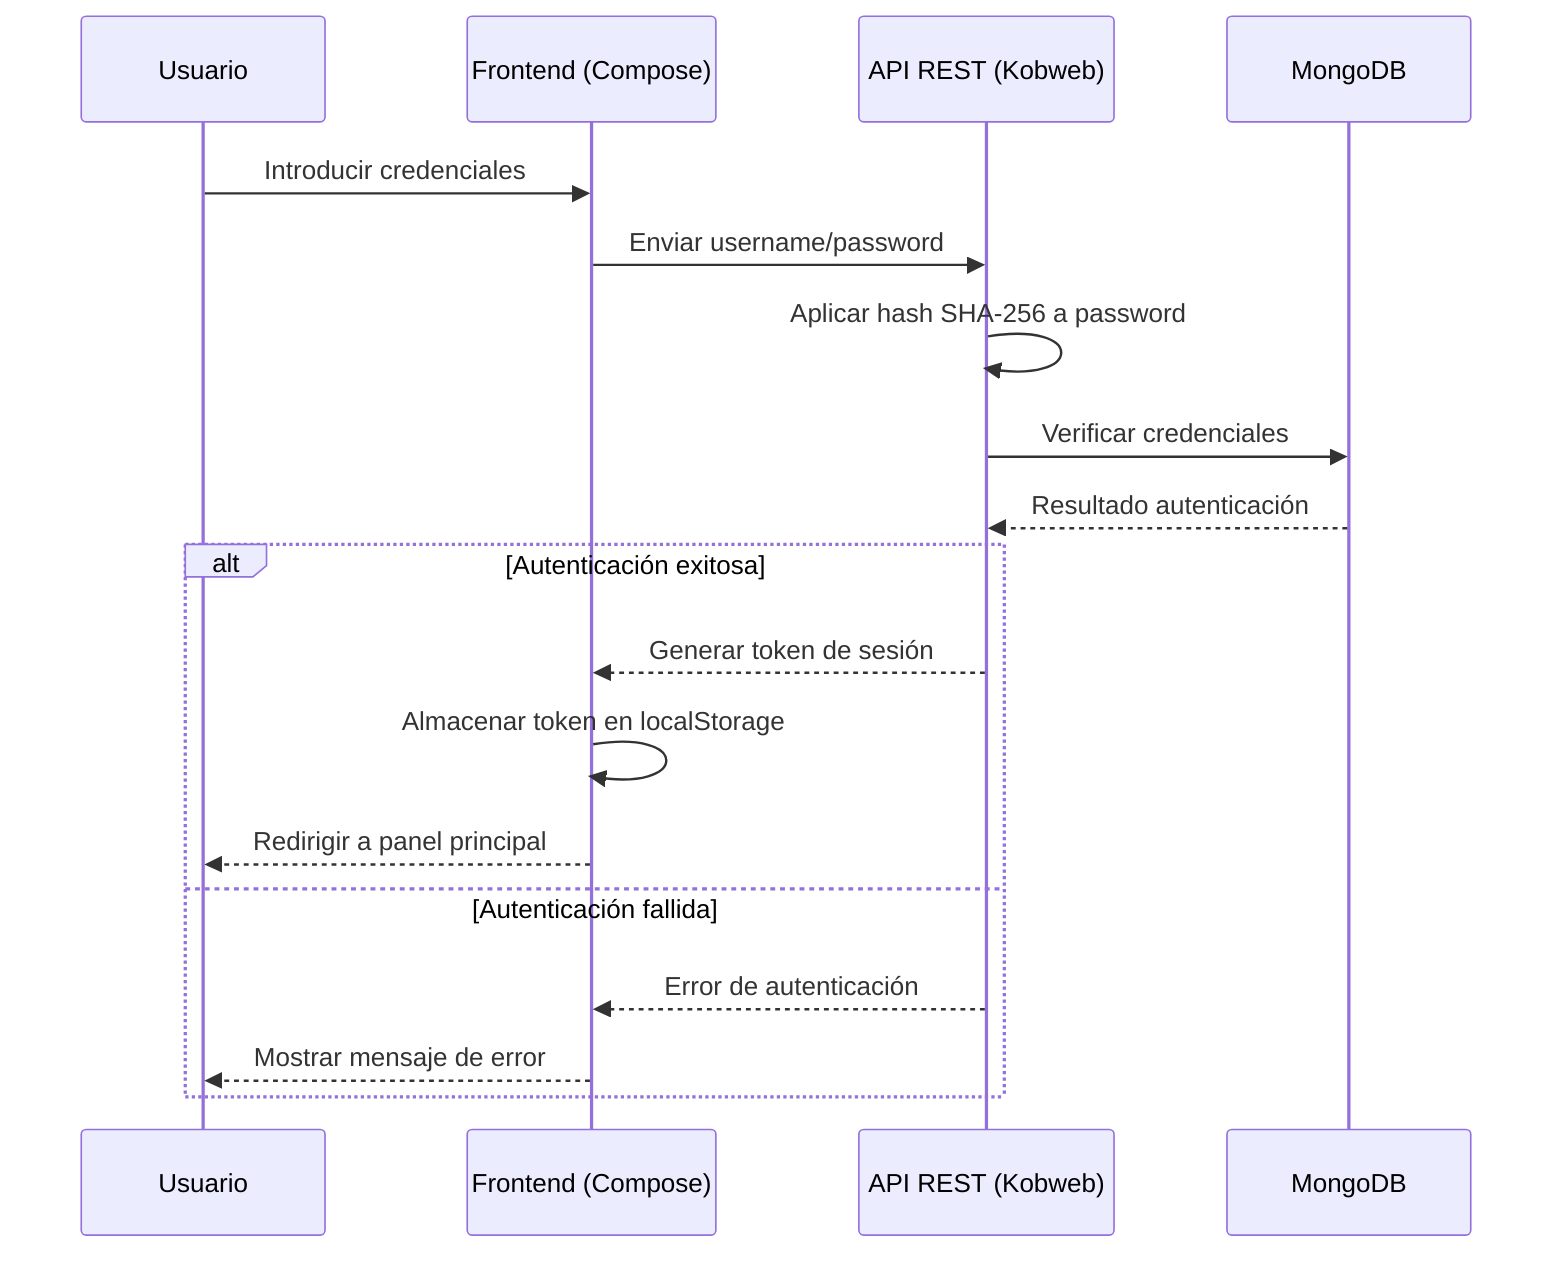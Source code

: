 sequenceDiagram
    participant U as Usuario
    participant FE as Frontend (Compose)
    participant API as API REST (Kobweb)
    participant DB as MongoDB
    
    U->>FE: Introducir credenciales
    FE->>API: Enviar username/password
    API->>API: Aplicar hash SHA-256 a password
    API->>DB: Verificar credenciales
    DB-->>API: Resultado autenticación
    
    alt Autenticación exitosa
        API-->>FE: Generar token de sesión
        FE->>FE: Almacenar token en localStorage
        FE-->>U: Redirigir a panel principal
    else Autenticación fallida
        API-->>FE: Error de autenticación
        FE-->>U: Mostrar mensaje de error
    end
